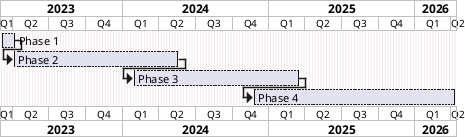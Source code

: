 @startgantt
projectscale quarterly
Project starts the 1st of march 2023
[Phase 1] as [TASK1] lasts 30 days
[Phase 2]  as [TASK2] lasts 300 days
[Phase 3]  as [TASK3] lasts 300 days
[Phase 4] as [TASK4] lasts 365 days
[TASK1]->[TASK2]
[TASK2]->[TASK3]
[TASK3]->[TASK4]
saturday are closed
sunday are closed
@endgantt

